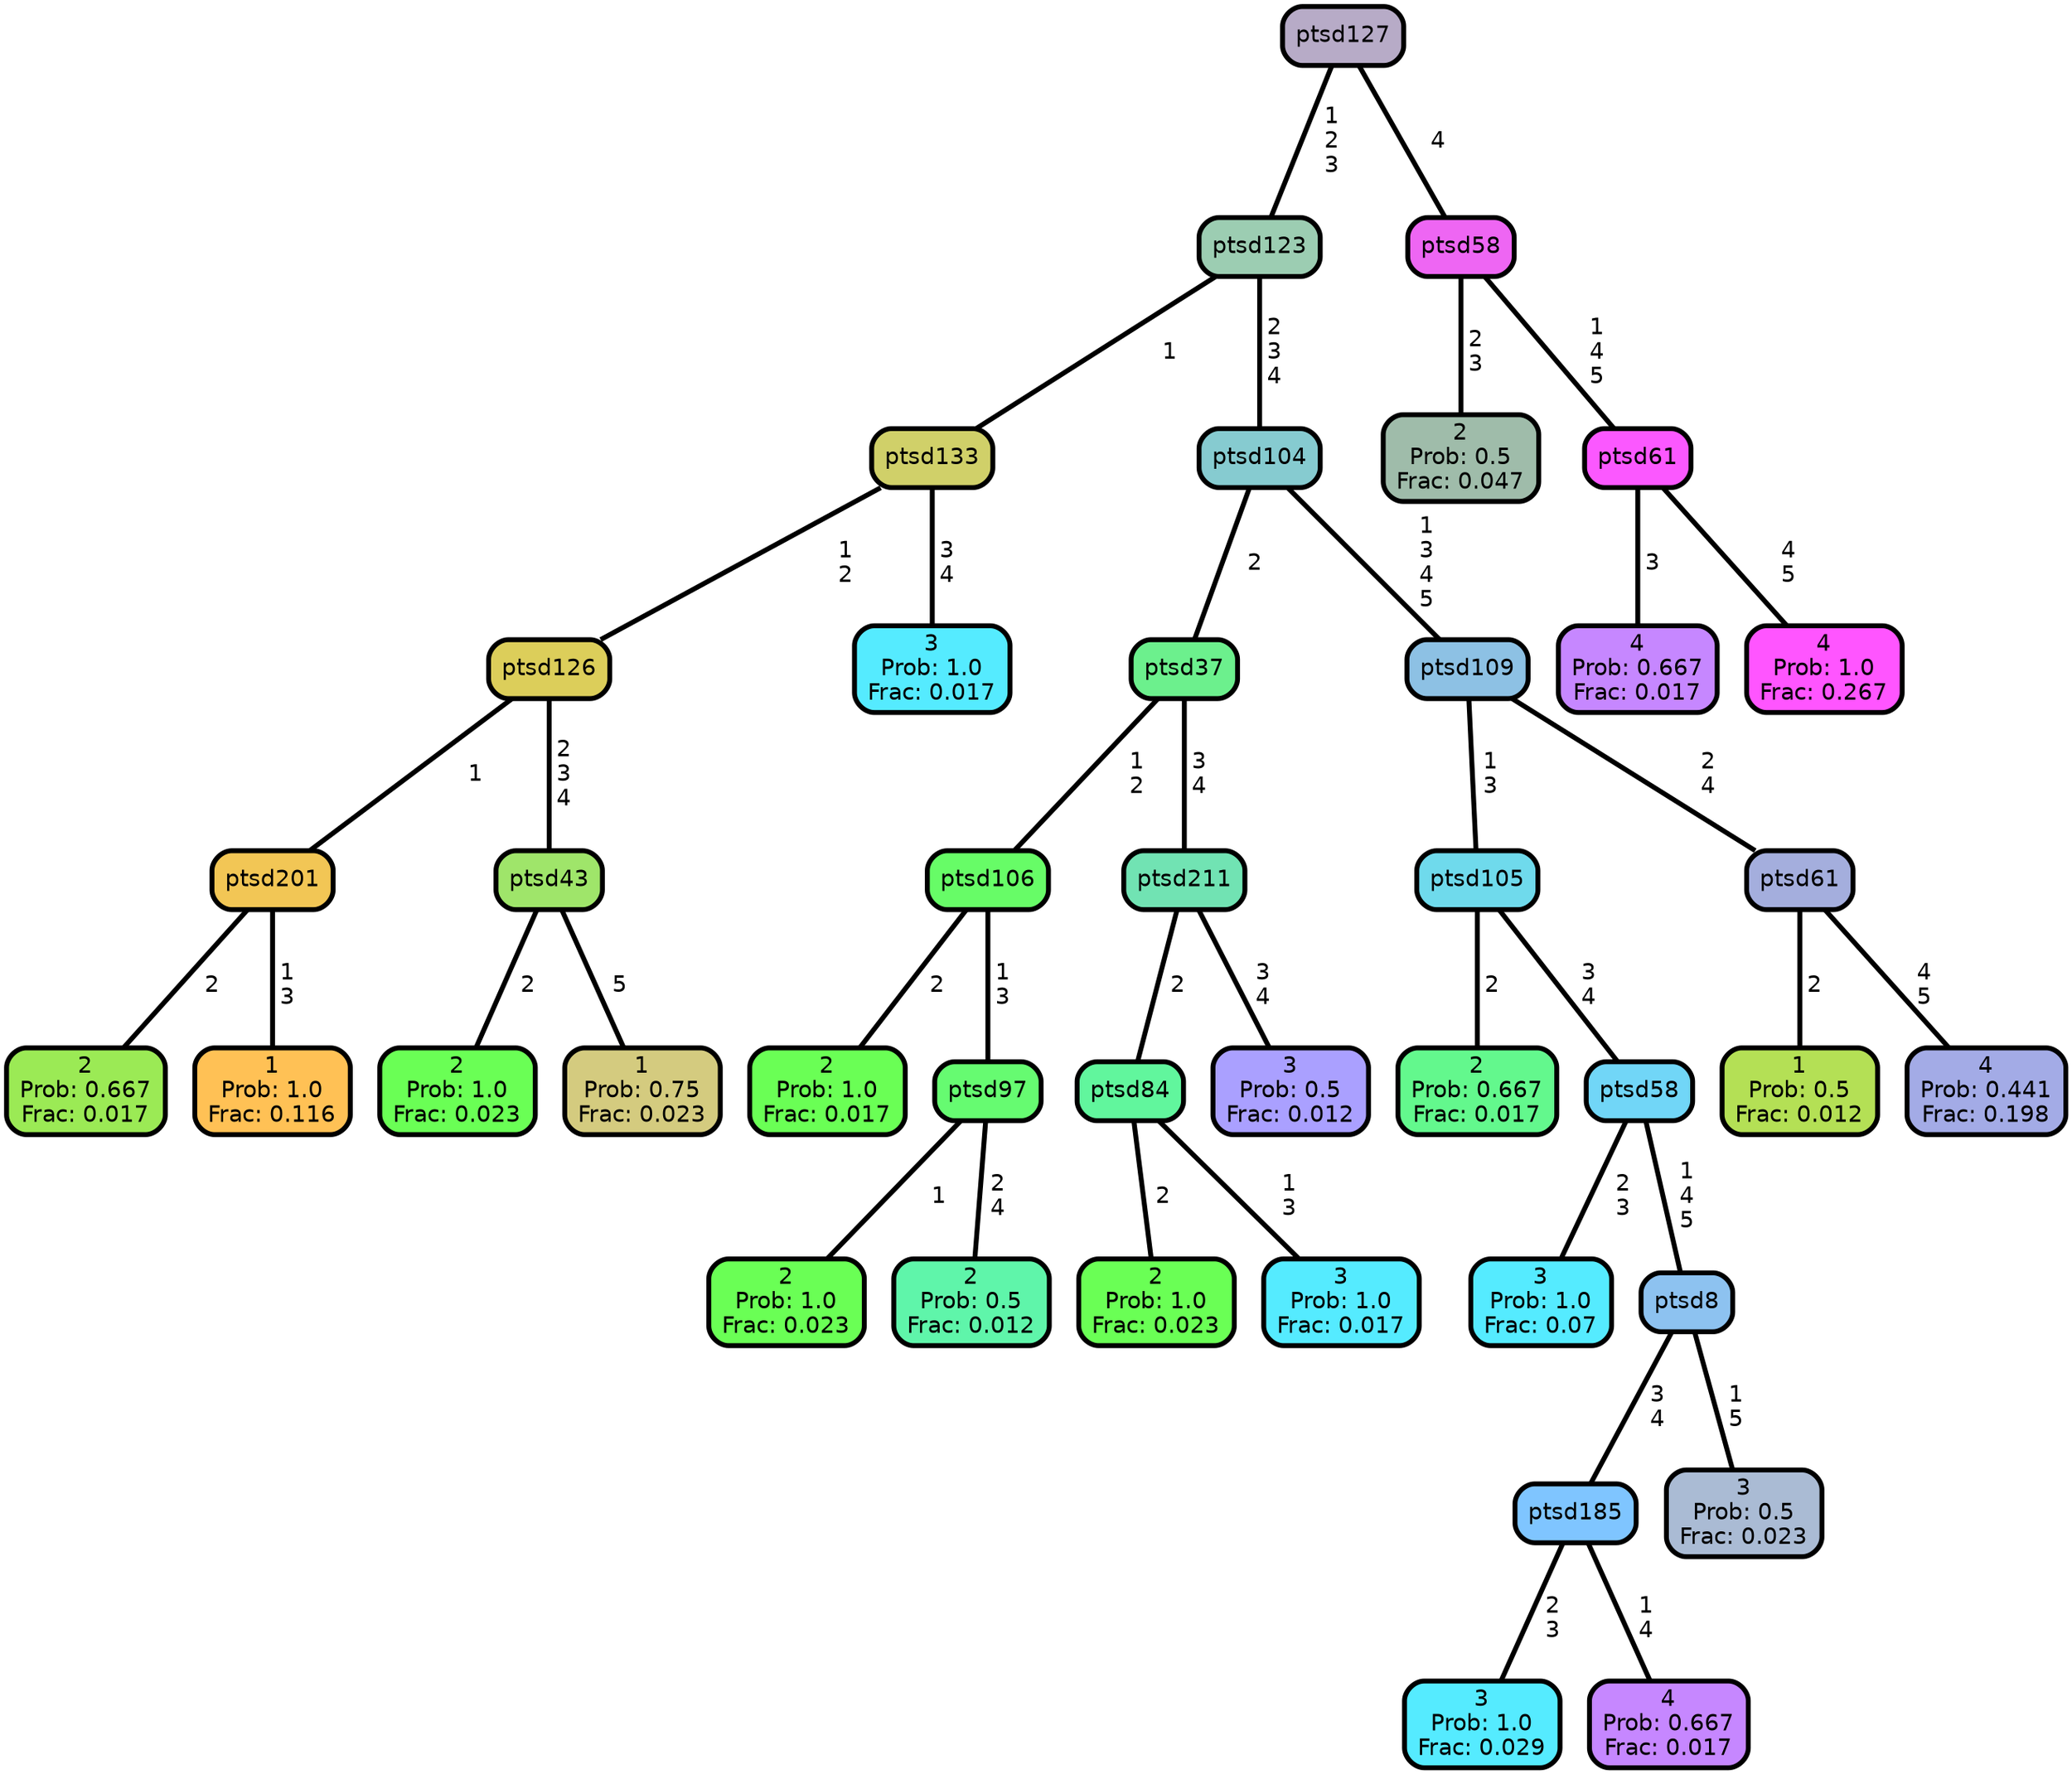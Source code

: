 graph Tree {
node [shape=box, style="filled, rounded",color="black",penwidth="3",fontcolor="black",                 fontname=helvetica] ;
graph [ranksep="0 equally", splines=straight,                 bgcolor=transparent, dpi=200] ;
edge [fontname=helvetica, color=black] ;
0 [label="2
Prob: 0.667
Frac: 0.017", fillcolor="#9bea55"] ;
1 [label="ptsd201", fillcolor="#f2c655"] ;
2 [label="1
Prob: 1.0
Frac: 0.116", fillcolor="#ffc155"] ;
3 [label="ptsd126", fillcolor="#dcce5a"] ;
4 [label="2
Prob: 1.0
Frac: 0.023", fillcolor="#6aff55"] ;
5 [label="ptsd43", fillcolor="#9fe56a"] ;
6 [label="1
Prob: 0.75
Frac: 0.023", fillcolor="#d4cb7f"] ;
7 [label="ptsd133", fillcolor="#d0d069"] ;
8 [label="3
Prob: 1.0
Frac: 0.017", fillcolor="#55ebff"] ;
9 [label="ptsd123", fillcolor="#9ccdb2"] ;
10 [label="2
Prob: 1.0
Frac: 0.017", fillcolor="#6aff55"] ;
11 [label="ptsd106", fillcolor="#67fc67"] ;
12 [label="2
Prob: 1.0
Frac: 0.023", fillcolor="#6aff55"] ;
13 [label="ptsd97", fillcolor="#66fb71"] ;
14 [label="2
Prob: 0.5
Frac: 0.012", fillcolor="#5ff5aa"] ;
15 [label="ptsd37", fillcolor="#6cf08d"] ;
16 [label="2
Prob: 1.0
Frac: 0.023", fillcolor="#6aff55"] ;
17 [label="ptsd84", fillcolor="#61f69d"] ;
18 [label="3
Prob: 1.0
Frac: 0.017", fillcolor="#55ebff"] ;
19 [label="ptsd211", fillcolor="#71e3b3"] ;
20 [label="3
Prob: 0.5
Frac: 0.012", fillcolor="#aaa0ff"] ;
21 [label="ptsd104", fillcolor="#86cbd0"] ;
22 [label="2
Prob: 0.667
Frac: 0.017", fillcolor="#63f88d"] ;
23 [label="ptsd105", fillcolor="#6fdaec"] ;
24 [label="3
Prob: 1.0
Frac: 0.07", fillcolor="#55ebff"] ;
25 [label="ptsd58", fillcolor="#71d6f7"] ;
26 [label="3
Prob: 1.0
Frac: 0.029", fillcolor="#55ebff"] ;
27 [label="ptsd185", fillcolor="#7fc5ff"] ;
28 [label="4
Prob: 0.667
Frac: 0.017", fillcolor="#c687ff"] ;
29 [label="ptsd8", fillcolor="#8dc2f0"] ;
30 [label="3
Prob: 0.5
Frac: 0.023", fillcolor="#aabbd4"] ;
31 [label="ptsd109", fillcolor="#8dc1e4"] ;
32 [label="1
Prob: 0.5
Frac: 0.012", fillcolor="#b4e055"] ;
33 [label="ptsd61", fillcolor="#a4aedd"] ;
34 [label="4
Prob: 0.441
Frac: 0.198", fillcolor="#a3abe6"] ;
35 [label="ptsd127", fillcolor="#b7abc7"] ;
36 [label="2
Prob: 0.5
Frac: 0.047", fillcolor="#9fbcaa"] ;
37 [label="ptsd58", fillcolor="#ee66f3"] ;
38 [label="4
Prob: 0.667
Frac: 0.017", fillcolor="#c687ff"] ;
39 [label="ptsd61", fillcolor="#fb58ff"] ;
40 [label="4
Prob: 1.0
Frac: 0.267", fillcolor="#ff55ff"] ;
1 -- 0 [label=" 2",penwidth=3] ;
1 -- 2 [label=" 1\n 3",penwidth=3] ;
3 -- 1 [label=" 1",penwidth=3] ;
3 -- 5 [label=" 2\n 3\n 4",penwidth=3] ;
5 -- 4 [label=" 2",penwidth=3] ;
5 -- 6 [label=" 5",penwidth=3] ;
7 -- 3 [label=" 1\n 2",penwidth=3] ;
7 -- 8 [label=" 3\n 4",penwidth=3] ;
9 -- 7 [label=" 1",penwidth=3] ;
9 -- 21 [label=" 2\n 3\n 4",penwidth=3] ;
11 -- 10 [label=" 2",penwidth=3] ;
11 -- 13 [label=" 1\n 3",penwidth=3] ;
13 -- 12 [label=" 1",penwidth=3] ;
13 -- 14 [label=" 2\n 4",penwidth=3] ;
15 -- 11 [label=" 1\n 2",penwidth=3] ;
15 -- 19 [label=" 3\n 4",penwidth=3] ;
17 -- 16 [label=" 2",penwidth=3] ;
17 -- 18 [label=" 1\n 3",penwidth=3] ;
19 -- 17 [label=" 2",penwidth=3] ;
19 -- 20 [label=" 3\n 4",penwidth=3] ;
21 -- 15 [label=" 2",penwidth=3] ;
21 -- 31 [label=" 1\n 3\n 4\n 5",penwidth=3] ;
23 -- 22 [label=" 2",penwidth=3] ;
23 -- 25 [label=" 3\n 4",penwidth=3] ;
25 -- 24 [label=" 2\n 3",penwidth=3] ;
25 -- 29 [label=" 1\n 4\n 5",penwidth=3] ;
27 -- 26 [label=" 2\n 3",penwidth=3] ;
27 -- 28 [label=" 1\n 4",penwidth=3] ;
29 -- 27 [label=" 3\n 4",penwidth=3] ;
29 -- 30 [label=" 1\n 5",penwidth=3] ;
31 -- 23 [label=" 1\n 3",penwidth=3] ;
31 -- 33 [label=" 2\n 4",penwidth=3] ;
33 -- 32 [label=" 2",penwidth=3] ;
33 -- 34 [label=" 4\n 5",penwidth=3] ;
35 -- 9 [label=" 1\n 2\n 3",penwidth=3] ;
35 -- 37 [label=" 4",penwidth=3] ;
37 -- 36 [label=" 2\n 3",penwidth=3] ;
37 -- 39 [label=" 1\n 4\n 5",penwidth=3] ;
39 -- 38 [label=" 3",penwidth=3] ;
39 -- 40 [label=" 4\n 5",penwidth=3] ;
{rank = same;}}